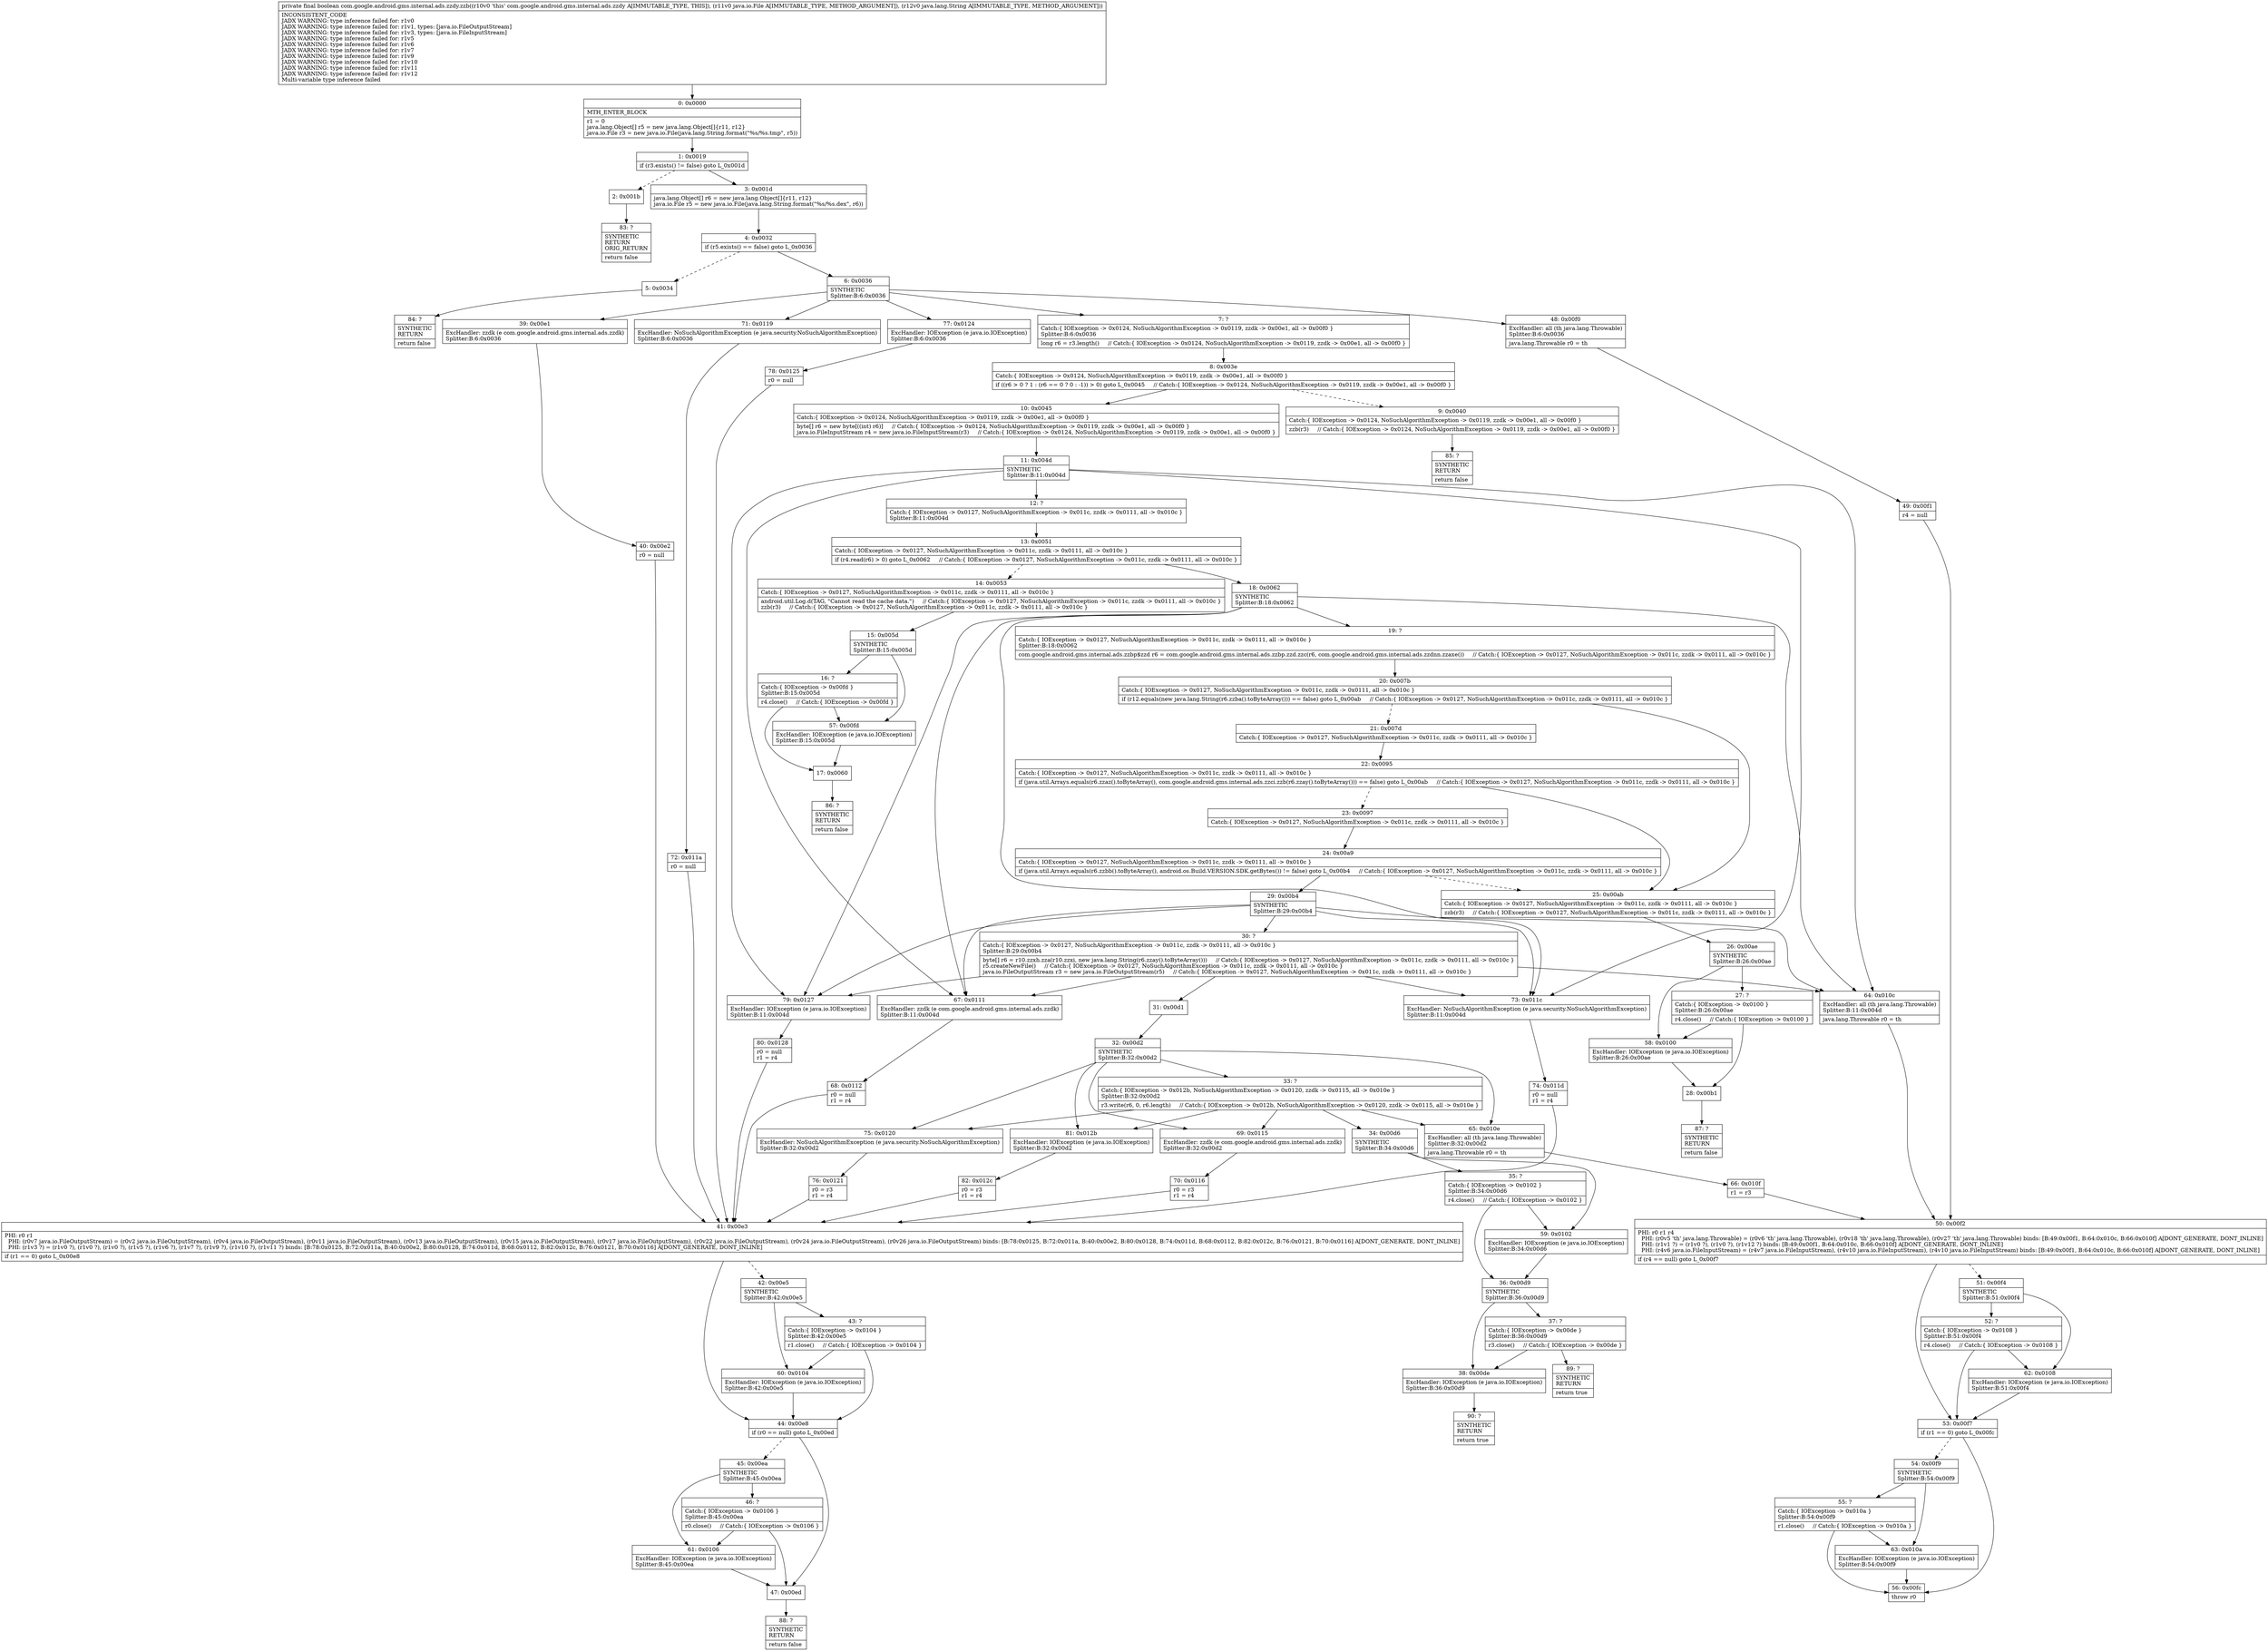 digraph "CFG forcom.google.android.gms.internal.ads.zzdy.zzb(Ljava\/io\/File;Ljava\/lang\/String;)Z" {
Node_0 [shape=record,label="{0\:\ 0x0000|MTH_ENTER_BLOCK\l|r1 = 0\ljava.lang.Object[] r5 = new java.lang.Object[]\{r11, r12\}\ljava.io.File r3 = new java.io.File(java.lang.String.format(\"%s\/%s.tmp\", r5))\l}"];
Node_1 [shape=record,label="{1\:\ 0x0019|if (r3.exists() != false) goto L_0x001d\l}"];
Node_2 [shape=record,label="{2\:\ 0x001b}"];
Node_3 [shape=record,label="{3\:\ 0x001d|java.lang.Object[] r6 = new java.lang.Object[]\{r11, r12\}\ljava.io.File r5 = new java.io.File(java.lang.String.format(\"%s\/%s.dex\", r6))\l}"];
Node_4 [shape=record,label="{4\:\ 0x0032|if (r5.exists() == false) goto L_0x0036\l}"];
Node_5 [shape=record,label="{5\:\ 0x0034}"];
Node_6 [shape=record,label="{6\:\ 0x0036|SYNTHETIC\lSplitter:B:6:0x0036\l}"];
Node_7 [shape=record,label="{7\:\ ?|Catch:\{ IOException \-\> 0x0124, NoSuchAlgorithmException \-\> 0x0119, zzdk \-\> 0x00e1, all \-\> 0x00f0 \}\lSplitter:B:6:0x0036\l|long r6 = r3.length()     \/\/ Catch:\{ IOException \-\> 0x0124, NoSuchAlgorithmException \-\> 0x0119, zzdk \-\> 0x00e1, all \-\> 0x00f0 \}\l}"];
Node_8 [shape=record,label="{8\:\ 0x003e|Catch:\{ IOException \-\> 0x0124, NoSuchAlgorithmException \-\> 0x0119, zzdk \-\> 0x00e1, all \-\> 0x00f0 \}\l|if ((r6 \> 0 ? 1 : (r6 == 0 ? 0 : \-1)) \> 0) goto L_0x0045     \/\/ Catch:\{ IOException \-\> 0x0124, NoSuchAlgorithmException \-\> 0x0119, zzdk \-\> 0x00e1, all \-\> 0x00f0 \}\l}"];
Node_9 [shape=record,label="{9\:\ 0x0040|Catch:\{ IOException \-\> 0x0124, NoSuchAlgorithmException \-\> 0x0119, zzdk \-\> 0x00e1, all \-\> 0x00f0 \}\l|zzb(r3)     \/\/ Catch:\{ IOException \-\> 0x0124, NoSuchAlgorithmException \-\> 0x0119, zzdk \-\> 0x00e1, all \-\> 0x00f0 \}\l}"];
Node_10 [shape=record,label="{10\:\ 0x0045|Catch:\{ IOException \-\> 0x0124, NoSuchAlgorithmException \-\> 0x0119, zzdk \-\> 0x00e1, all \-\> 0x00f0 \}\l|byte[] r6 = new byte[((int) r6)]     \/\/ Catch:\{ IOException \-\> 0x0124, NoSuchAlgorithmException \-\> 0x0119, zzdk \-\> 0x00e1, all \-\> 0x00f0 \}\ljava.io.FileInputStream r4 = new java.io.FileInputStream(r3)     \/\/ Catch:\{ IOException \-\> 0x0124, NoSuchAlgorithmException \-\> 0x0119, zzdk \-\> 0x00e1, all \-\> 0x00f0 \}\l}"];
Node_11 [shape=record,label="{11\:\ 0x004d|SYNTHETIC\lSplitter:B:11:0x004d\l}"];
Node_12 [shape=record,label="{12\:\ ?|Catch:\{ IOException \-\> 0x0127, NoSuchAlgorithmException \-\> 0x011c, zzdk \-\> 0x0111, all \-\> 0x010c \}\lSplitter:B:11:0x004d\l}"];
Node_13 [shape=record,label="{13\:\ 0x0051|Catch:\{ IOException \-\> 0x0127, NoSuchAlgorithmException \-\> 0x011c, zzdk \-\> 0x0111, all \-\> 0x010c \}\l|if (r4.read(r6) \> 0) goto L_0x0062     \/\/ Catch:\{ IOException \-\> 0x0127, NoSuchAlgorithmException \-\> 0x011c, zzdk \-\> 0x0111, all \-\> 0x010c \}\l}"];
Node_14 [shape=record,label="{14\:\ 0x0053|Catch:\{ IOException \-\> 0x0127, NoSuchAlgorithmException \-\> 0x011c, zzdk \-\> 0x0111, all \-\> 0x010c \}\l|android.util.Log.d(TAG, \"Cannot read the cache data.\")     \/\/ Catch:\{ IOException \-\> 0x0127, NoSuchAlgorithmException \-\> 0x011c, zzdk \-\> 0x0111, all \-\> 0x010c \}\lzzb(r3)     \/\/ Catch:\{ IOException \-\> 0x0127, NoSuchAlgorithmException \-\> 0x011c, zzdk \-\> 0x0111, all \-\> 0x010c \}\l}"];
Node_15 [shape=record,label="{15\:\ 0x005d|SYNTHETIC\lSplitter:B:15:0x005d\l}"];
Node_16 [shape=record,label="{16\:\ ?|Catch:\{ IOException \-\> 0x00fd \}\lSplitter:B:15:0x005d\l|r4.close()     \/\/ Catch:\{ IOException \-\> 0x00fd \}\l}"];
Node_17 [shape=record,label="{17\:\ 0x0060}"];
Node_18 [shape=record,label="{18\:\ 0x0062|SYNTHETIC\lSplitter:B:18:0x0062\l}"];
Node_19 [shape=record,label="{19\:\ ?|Catch:\{ IOException \-\> 0x0127, NoSuchAlgorithmException \-\> 0x011c, zzdk \-\> 0x0111, all \-\> 0x010c \}\lSplitter:B:18:0x0062\l|com.google.android.gms.internal.ads.zzbp$zzd r6 = com.google.android.gms.internal.ads.zzbp.zzd.zzc(r6, com.google.android.gms.internal.ads.zzdnn.zzaxe())     \/\/ Catch:\{ IOException \-\> 0x0127, NoSuchAlgorithmException \-\> 0x011c, zzdk \-\> 0x0111, all \-\> 0x010c \}\l}"];
Node_20 [shape=record,label="{20\:\ 0x007b|Catch:\{ IOException \-\> 0x0127, NoSuchAlgorithmException \-\> 0x011c, zzdk \-\> 0x0111, all \-\> 0x010c \}\l|if (r12.equals(new java.lang.String(r6.zzba().toByteArray())) == false) goto L_0x00ab     \/\/ Catch:\{ IOException \-\> 0x0127, NoSuchAlgorithmException \-\> 0x011c, zzdk \-\> 0x0111, all \-\> 0x010c \}\l}"];
Node_21 [shape=record,label="{21\:\ 0x007d|Catch:\{ IOException \-\> 0x0127, NoSuchAlgorithmException \-\> 0x011c, zzdk \-\> 0x0111, all \-\> 0x010c \}\l}"];
Node_22 [shape=record,label="{22\:\ 0x0095|Catch:\{ IOException \-\> 0x0127, NoSuchAlgorithmException \-\> 0x011c, zzdk \-\> 0x0111, all \-\> 0x010c \}\l|if (java.util.Arrays.equals(r6.zzaz().toByteArray(), com.google.android.gms.internal.ads.zzci.zzb(r6.zzay().toByteArray())) == false) goto L_0x00ab     \/\/ Catch:\{ IOException \-\> 0x0127, NoSuchAlgorithmException \-\> 0x011c, zzdk \-\> 0x0111, all \-\> 0x010c \}\l}"];
Node_23 [shape=record,label="{23\:\ 0x0097|Catch:\{ IOException \-\> 0x0127, NoSuchAlgorithmException \-\> 0x011c, zzdk \-\> 0x0111, all \-\> 0x010c \}\l}"];
Node_24 [shape=record,label="{24\:\ 0x00a9|Catch:\{ IOException \-\> 0x0127, NoSuchAlgorithmException \-\> 0x011c, zzdk \-\> 0x0111, all \-\> 0x010c \}\l|if (java.util.Arrays.equals(r6.zzbb().toByteArray(), android.os.Build.VERSION.SDK.getBytes()) != false) goto L_0x00b4     \/\/ Catch:\{ IOException \-\> 0x0127, NoSuchAlgorithmException \-\> 0x011c, zzdk \-\> 0x0111, all \-\> 0x010c \}\l}"];
Node_25 [shape=record,label="{25\:\ 0x00ab|Catch:\{ IOException \-\> 0x0127, NoSuchAlgorithmException \-\> 0x011c, zzdk \-\> 0x0111, all \-\> 0x010c \}\l|zzb(r3)     \/\/ Catch:\{ IOException \-\> 0x0127, NoSuchAlgorithmException \-\> 0x011c, zzdk \-\> 0x0111, all \-\> 0x010c \}\l}"];
Node_26 [shape=record,label="{26\:\ 0x00ae|SYNTHETIC\lSplitter:B:26:0x00ae\l}"];
Node_27 [shape=record,label="{27\:\ ?|Catch:\{ IOException \-\> 0x0100 \}\lSplitter:B:26:0x00ae\l|r4.close()     \/\/ Catch:\{ IOException \-\> 0x0100 \}\l}"];
Node_28 [shape=record,label="{28\:\ 0x00b1}"];
Node_29 [shape=record,label="{29\:\ 0x00b4|SYNTHETIC\lSplitter:B:29:0x00b4\l}"];
Node_30 [shape=record,label="{30\:\ ?|Catch:\{ IOException \-\> 0x0127, NoSuchAlgorithmException \-\> 0x011c, zzdk \-\> 0x0111, all \-\> 0x010c \}\lSplitter:B:29:0x00b4\l|byte[] r6 = r10.zzxh.zza(r10.zzxi, new java.lang.String(r6.zzay().toByteArray()))     \/\/ Catch:\{ IOException \-\> 0x0127, NoSuchAlgorithmException \-\> 0x011c, zzdk \-\> 0x0111, all \-\> 0x010c \}\lr5.createNewFile()     \/\/ Catch:\{ IOException \-\> 0x0127, NoSuchAlgorithmException \-\> 0x011c, zzdk \-\> 0x0111, all \-\> 0x010c \}\ljava.io.FileOutputStream r3 = new java.io.FileOutputStream(r5)     \/\/ Catch:\{ IOException \-\> 0x0127, NoSuchAlgorithmException \-\> 0x011c, zzdk \-\> 0x0111, all \-\> 0x010c \}\l}"];
Node_31 [shape=record,label="{31\:\ 0x00d1}"];
Node_32 [shape=record,label="{32\:\ 0x00d2|SYNTHETIC\lSplitter:B:32:0x00d2\l}"];
Node_33 [shape=record,label="{33\:\ ?|Catch:\{ IOException \-\> 0x012b, NoSuchAlgorithmException \-\> 0x0120, zzdk \-\> 0x0115, all \-\> 0x010e \}\lSplitter:B:32:0x00d2\l|r3.write(r6, 0, r6.length)     \/\/ Catch:\{ IOException \-\> 0x012b, NoSuchAlgorithmException \-\> 0x0120, zzdk \-\> 0x0115, all \-\> 0x010e \}\l}"];
Node_34 [shape=record,label="{34\:\ 0x00d6|SYNTHETIC\lSplitter:B:34:0x00d6\l}"];
Node_35 [shape=record,label="{35\:\ ?|Catch:\{ IOException \-\> 0x0102 \}\lSplitter:B:34:0x00d6\l|r4.close()     \/\/ Catch:\{ IOException \-\> 0x0102 \}\l}"];
Node_36 [shape=record,label="{36\:\ 0x00d9|SYNTHETIC\lSplitter:B:36:0x00d9\l}"];
Node_37 [shape=record,label="{37\:\ ?|Catch:\{ IOException \-\> 0x00de \}\lSplitter:B:36:0x00d9\l|r3.close()     \/\/ Catch:\{ IOException \-\> 0x00de \}\l}"];
Node_38 [shape=record,label="{38\:\ 0x00de|ExcHandler: IOException (e java.io.IOException)\lSplitter:B:36:0x00d9\l}"];
Node_39 [shape=record,label="{39\:\ 0x00e1|ExcHandler: zzdk (e com.google.android.gms.internal.ads.zzdk)\lSplitter:B:6:0x0036\l}"];
Node_40 [shape=record,label="{40\:\ 0x00e2|r0 = null\l}"];
Node_41 [shape=record,label="{41\:\ 0x00e3|PHI: r0 r1 \l  PHI: (r0v7 java.io.FileOutputStream) = (r0v2 java.io.FileOutputStream), (r0v4 java.io.FileOutputStream), (r0v11 java.io.FileOutputStream), (r0v13 java.io.FileOutputStream), (r0v15 java.io.FileOutputStream), (r0v17 java.io.FileOutputStream), (r0v22 java.io.FileOutputStream), (r0v24 java.io.FileOutputStream), (r0v26 java.io.FileOutputStream) binds: [B:78:0x0125, B:72:0x011a, B:40:0x00e2, B:80:0x0128, B:74:0x011d, B:68:0x0112, B:82:0x012c, B:76:0x0121, B:70:0x0116] A[DONT_GENERATE, DONT_INLINE]\l  PHI: (r1v3 ?) = (r1v0 ?), (r1v0 ?), (r1v0 ?), (r1v5 ?), (r1v6 ?), (r1v7 ?), (r1v9 ?), (r1v10 ?), (r1v11 ?) binds: [B:78:0x0125, B:72:0x011a, B:40:0x00e2, B:80:0x0128, B:74:0x011d, B:68:0x0112, B:82:0x012c, B:76:0x0121, B:70:0x0116] A[DONT_GENERATE, DONT_INLINE]\l|if (r1 == 0) goto L_0x00e8\l}"];
Node_42 [shape=record,label="{42\:\ 0x00e5|SYNTHETIC\lSplitter:B:42:0x00e5\l}"];
Node_43 [shape=record,label="{43\:\ ?|Catch:\{ IOException \-\> 0x0104 \}\lSplitter:B:42:0x00e5\l|r1.close()     \/\/ Catch:\{ IOException \-\> 0x0104 \}\l}"];
Node_44 [shape=record,label="{44\:\ 0x00e8|if (r0 == null) goto L_0x00ed\l}"];
Node_45 [shape=record,label="{45\:\ 0x00ea|SYNTHETIC\lSplitter:B:45:0x00ea\l}"];
Node_46 [shape=record,label="{46\:\ ?|Catch:\{ IOException \-\> 0x0106 \}\lSplitter:B:45:0x00ea\l|r0.close()     \/\/ Catch:\{ IOException \-\> 0x0106 \}\l}"];
Node_47 [shape=record,label="{47\:\ 0x00ed}"];
Node_48 [shape=record,label="{48\:\ 0x00f0|ExcHandler: all (th java.lang.Throwable)\lSplitter:B:6:0x0036\l|java.lang.Throwable r0 = th\l}"];
Node_49 [shape=record,label="{49\:\ 0x00f1|r4 = null\l}"];
Node_50 [shape=record,label="{50\:\ 0x00f2|PHI: r0 r1 r4 \l  PHI: (r0v5 'th' java.lang.Throwable) = (r0v6 'th' java.lang.Throwable), (r0v18 'th' java.lang.Throwable), (r0v27 'th' java.lang.Throwable) binds: [B:49:0x00f1, B:64:0x010c, B:66:0x010f] A[DONT_GENERATE, DONT_INLINE]\l  PHI: (r1v1 ?) = (r1v0 ?), (r1v0 ?), (r1v12 ?) binds: [B:49:0x00f1, B:64:0x010c, B:66:0x010f] A[DONT_GENERATE, DONT_INLINE]\l  PHI: (r4v6 java.io.FileInputStream) = (r4v7 java.io.FileInputStream), (r4v10 java.io.FileInputStream), (r4v10 java.io.FileInputStream) binds: [B:49:0x00f1, B:64:0x010c, B:66:0x010f] A[DONT_GENERATE, DONT_INLINE]\l|if (r4 == null) goto L_0x00f7\l}"];
Node_51 [shape=record,label="{51\:\ 0x00f4|SYNTHETIC\lSplitter:B:51:0x00f4\l}"];
Node_52 [shape=record,label="{52\:\ ?|Catch:\{ IOException \-\> 0x0108 \}\lSplitter:B:51:0x00f4\l|r4.close()     \/\/ Catch:\{ IOException \-\> 0x0108 \}\l}"];
Node_53 [shape=record,label="{53\:\ 0x00f7|if (r1 == 0) goto L_0x00fc\l}"];
Node_54 [shape=record,label="{54\:\ 0x00f9|SYNTHETIC\lSplitter:B:54:0x00f9\l}"];
Node_55 [shape=record,label="{55\:\ ?|Catch:\{ IOException \-\> 0x010a \}\lSplitter:B:54:0x00f9\l|r1.close()     \/\/ Catch:\{ IOException \-\> 0x010a \}\l}"];
Node_56 [shape=record,label="{56\:\ 0x00fc|throw r0\l}"];
Node_57 [shape=record,label="{57\:\ 0x00fd|ExcHandler: IOException (e java.io.IOException)\lSplitter:B:15:0x005d\l}"];
Node_58 [shape=record,label="{58\:\ 0x0100|ExcHandler: IOException (e java.io.IOException)\lSplitter:B:26:0x00ae\l}"];
Node_59 [shape=record,label="{59\:\ 0x0102|ExcHandler: IOException (e java.io.IOException)\lSplitter:B:34:0x00d6\l}"];
Node_60 [shape=record,label="{60\:\ 0x0104|ExcHandler: IOException (e java.io.IOException)\lSplitter:B:42:0x00e5\l}"];
Node_61 [shape=record,label="{61\:\ 0x0106|ExcHandler: IOException (e java.io.IOException)\lSplitter:B:45:0x00ea\l}"];
Node_62 [shape=record,label="{62\:\ 0x0108|ExcHandler: IOException (e java.io.IOException)\lSplitter:B:51:0x00f4\l}"];
Node_63 [shape=record,label="{63\:\ 0x010a|ExcHandler: IOException (e java.io.IOException)\lSplitter:B:54:0x00f9\l}"];
Node_64 [shape=record,label="{64\:\ 0x010c|ExcHandler: all (th java.lang.Throwable)\lSplitter:B:11:0x004d\l|java.lang.Throwable r0 = th\l}"];
Node_65 [shape=record,label="{65\:\ 0x010e|ExcHandler: all (th java.lang.Throwable)\lSplitter:B:32:0x00d2\l|java.lang.Throwable r0 = th\l}"];
Node_66 [shape=record,label="{66\:\ 0x010f|r1 = r3\l}"];
Node_67 [shape=record,label="{67\:\ 0x0111|ExcHandler: zzdk (e com.google.android.gms.internal.ads.zzdk)\lSplitter:B:11:0x004d\l}"];
Node_68 [shape=record,label="{68\:\ 0x0112|r0 = null\lr1 = r4\l}"];
Node_69 [shape=record,label="{69\:\ 0x0115|ExcHandler: zzdk (e com.google.android.gms.internal.ads.zzdk)\lSplitter:B:32:0x00d2\l}"];
Node_70 [shape=record,label="{70\:\ 0x0116|r0 = r3\lr1 = r4\l}"];
Node_71 [shape=record,label="{71\:\ 0x0119|ExcHandler: NoSuchAlgorithmException (e java.security.NoSuchAlgorithmException)\lSplitter:B:6:0x0036\l}"];
Node_72 [shape=record,label="{72\:\ 0x011a|r0 = null\l}"];
Node_73 [shape=record,label="{73\:\ 0x011c|ExcHandler: NoSuchAlgorithmException (e java.security.NoSuchAlgorithmException)\lSplitter:B:11:0x004d\l}"];
Node_74 [shape=record,label="{74\:\ 0x011d|r0 = null\lr1 = r4\l}"];
Node_75 [shape=record,label="{75\:\ 0x0120|ExcHandler: NoSuchAlgorithmException (e java.security.NoSuchAlgorithmException)\lSplitter:B:32:0x00d2\l}"];
Node_76 [shape=record,label="{76\:\ 0x0121|r0 = r3\lr1 = r4\l}"];
Node_77 [shape=record,label="{77\:\ 0x0124|ExcHandler: IOException (e java.io.IOException)\lSplitter:B:6:0x0036\l}"];
Node_78 [shape=record,label="{78\:\ 0x0125|r0 = null\l}"];
Node_79 [shape=record,label="{79\:\ 0x0127|ExcHandler: IOException (e java.io.IOException)\lSplitter:B:11:0x004d\l}"];
Node_80 [shape=record,label="{80\:\ 0x0128|r0 = null\lr1 = r4\l}"];
Node_81 [shape=record,label="{81\:\ 0x012b|ExcHandler: IOException (e java.io.IOException)\lSplitter:B:32:0x00d2\l}"];
Node_82 [shape=record,label="{82\:\ 0x012c|r0 = r3\lr1 = r4\l}"];
Node_83 [shape=record,label="{83\:\ ?|SYNTHETIC\lRETURN\lORIG_RETURN\l|return false\l}"];
Node_84 [shape=record,label="{84\:\ ?|SYNTHETIC\lRETURN\l|return false\l}"];
Node_85 [shape=record,label="{85\:\ ?|SYNTHETIC\lRETURN\l|return false\l}"];
Node_86 [shape=record,label="{86\:\ ?|SYNTHETIC\lRETURN\l|return false\l}"];
Node_87 [shape=record,label="{87\:\ ?|SYNTHETIC\lRETURN\l|return false\l}"];
Node_88 [shape=record,label="{88\:\ ?|SYNTHETIC\lRETURN\l|return false\l}"];
Node_89 [shape=record,label="{89\:\ ?|SYNTHETIC\lRETURN\l|return true\l}"];
Node_90 [shape=record,label="{90\:\ ?|SYNTHETIC\lRETURN\l|return true\l}"];
MethodNode[shape=record,label="{private final boolean com.google.android.gms.internal.ads.zzdy.zzb((r10v0 'this' com.google.android.gms.internal.ads.zzdy A[IMMUTABLE_TYPE, THIS]), (r11v0 java.io.File A[IMMUTABLE_TYPE, METHOD_ARGUMENT]), (r12v0 java.lang.String A[IMMUTABLE_TYPE, METHOD_ARGUMENT]))  | INCONSISTENT_CODE\lJADX WARNING: type inference failed for: r1v0\lJADX WARNING: type inference failed for: r1v1, types: [java.io.FileOutputStream]\lJADX WARNING: type inference failed for: r1v3, types: [java.io.FileInputStream]\lJADX WARNING: type inference failed for: r1v5\lJADX WARNING: type inference failed for: r1v6\lJADX WARNING: type inference failed for: r1v7\lJADX WARNING: type inference failed for: r1v9\lJADX WARNING: type inference failed for: r1v10\lJADX WARNING: type inference failed for: r1v11\lJADX WARNING: type inference failed for: r1v12\lMulti\-variable type inference failed\l}"];
MethodNode -> Node_0;
Node_0 -> Node_1;
Node_1 -> Node_2[style=dashed];
Node_1 -> Node_3;
Node_2 -> Node_83;
Node_3 -> Node_4;
Node_4 -> Node_5[style=dashed];
Node_4 -> Node_6;
Node_5 -> Node_84;
Node_6 -> Node_7;
Node_6 -> Node_77;
Node_6 -> Node_71;
Node_6 -> Node_39;
Node_6 -> Node_48;
Node_7 -> Node_8;
Node_8 -> Node_9[style=dashed];
Node_8 -> Node_10;
Node_9 -> Node_85;
Node_10 -> Node_11;
Node_11 -> Node_12;
Node_11 -> Node_79;
Node_11 -> Node_73;
Node_11 -> Node_67;
Node_11 -> Node_64;
Node_12 -> Node_13;
Node_13 -> Node_14[style=dashed];
Node_13 -> Node_18;
Node_14 -> Node_15;
Node_15 -> Node_16;
Node_15 -> Node_57;
Node_16 -> Node_17;
Node_16 -> Node_57;
Node_17 -> Node_86;
Node_18 -> Node_19;
Node_18 -> Node_79;
Node_18 -> Node_73;
Node_18 -> Node_67;
Node_18 -> Node_64;
Node_19 -> Node_20;
Node_20 -> Node_21[style=dashed];
Node_20 -> Node_25;
Node_21 -> Node_22;
Node_22 -> Node_23[style=dashed];
Node_22 -> Node_25;
Node_23 -> Node_24;
Node_24 -> Node_25[style=dashed];
Node_24 -> Node_29;
Node_25 -> Node_26;
Node_26 -> Node_27;
Node_26 -> Node_58;
Node_27 -> Node_28;
Node_27 -> Node_58;
Node_28 -> Node_87;
Node_29 -> Node_30;
Node_29 -> Node_79;
Node_29 -> Node_73;
Node_29 -> Node_67;
Node_29 -> Node_64;
Node_30 -> Node_31;
Node_30 -> Node_79;
Node_30 -> Node_73;
Node_30 -> Node_67;
Node_30 -> Node_64;
Node_31 -> Node_32;
Node_32 -> Node_33;
Node_32 -> Node_81;
Node_32 -> Node_75;
Node_32 -> Node_69;
Node_32 -> Node_65;
Node_33 -> Node_34;
Node_33 -> Node_81;
Node_33 -> Node_75;
Node_33 -> Node_69;
Node_33 -> Node_65;
Node_34 -> Node_35;
Node_34 -> Node_59;
Node_35 -> Node_36;
Node_35 -> Node_59;
Node_36 -> Node_37;
Node_36 -> Node_38;
Node_37 -> Node_38;
Node_37 -> Node_89;
Node_38 -> Node_90;
Node_39 -> Node_40;
Node_40 -> Node_41;
Node_41 -> Node_42[style=dashed];
Node_41 -> Node_44;
Node_42 -> Node_43;
Node_42 -> Node_60;
Node_43 -> Node_44;
Node_43 -> Node_60;
Node_44 -> Node_45[style=dashed];
Node_44 -> Node_47;
Node_45 -> Node_46;
Node_45 -> Node_61;
Node_46 -> Node_47;
Node_46 -> Node_61;
Node_47 -> Node_88;
Node_48 -> Node_49;
Node_49 -> Node_50;
Node_50 -> Node_51[style=dashed];
Node_50 -> Node_53;
Node_51 -> Node_52;
Node_51 -> Node_62;
Node_52 -> Node_53;
Node_52 -> Node_62;
Node_53 -> Node_54[style=dashed];
Node_53 -> Node_56;
Node_54 -> Node_55;
Node_54 -> Node_63;
Node_55 -> Node_56;
Node_55 -> Node_63;
Node_57 -> Node_17;
Node_58 -> Node_28;
Node_59 -> Node_36;
Node_60 -> Node_44;
Node_61 -> Node_47;
Node_62 -> Node_53;
Node_63 -> Node_56;
Node_64 -> Node_50;
Node_65 -> Node_66;
Node_66 -> Node_50;
Node_67 -> Node_68;
Node_68 -> Node_41;
Node_69 -> Node_70;
Node_70 -> Node_41;
Node_71 -> Node_72;
Node_72 -> Node_41;
Node_73 -> Node_74;
Node_74 -> Node_41;
Node_75 -> Node_76;
Node_76 -> Node_41;
Node_77 -> Node_78;
Node_78 -> Node_41;
Node_79 -> Node_80;
Node_80 -> Node_41;
Node_81 -> Node_82;
Node_82 -> Node_41;
}

